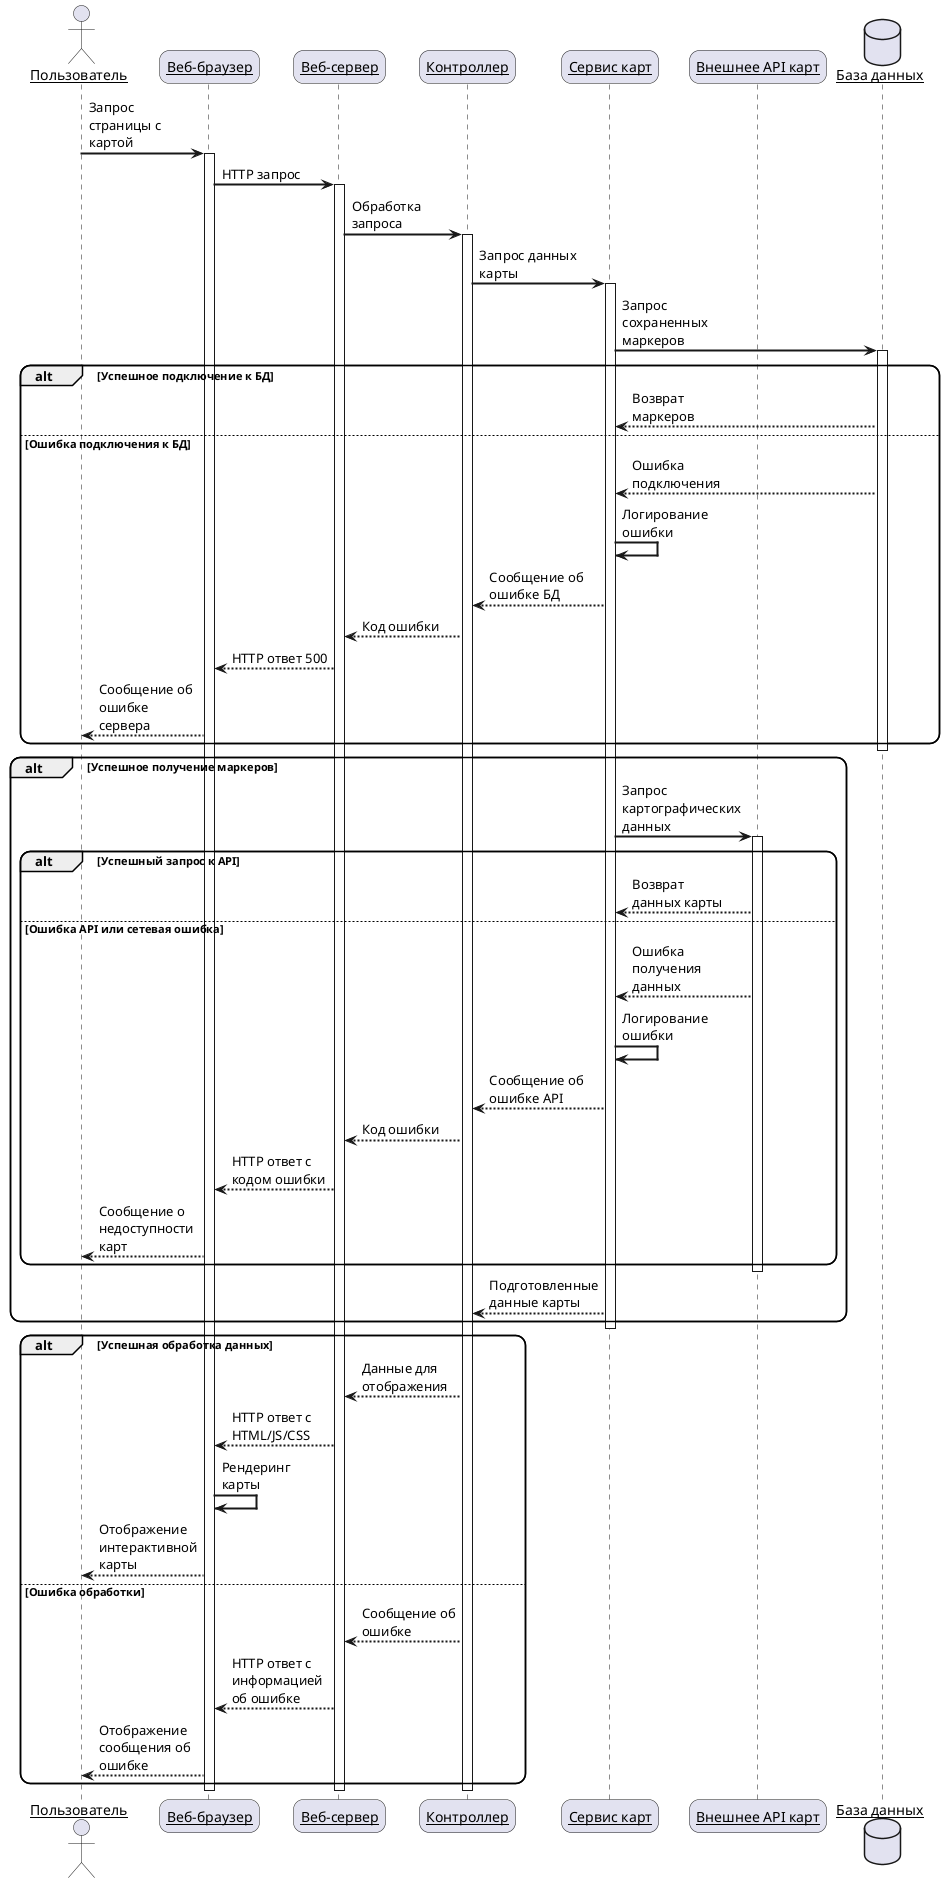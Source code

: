 @startuml ОсновноеОтображениеКарты
skinparam sequenceArrowThickness 2
skinparam roundcorner 20
skinparam maxMessageSize 100
skinparam sequenceParticipant underline

actor Пользователь as User
participant "Веб-браузер" as Browser
participant "Веб-сервер" as WebServer
participant "Контроллер" as Controller
participant "Сервис карт" as MapService
participant "Внешнее API карт" as ExternalAPI
database "База данных" as DB

User -> Browser : Запрос страницы с картой
activate Browser

Browser -> WebServer : HTTP запрос
activate WebServer

WebServer -> Controller : Обработка запроса
activate Controller

Controller -> MapService : Запрос данных карты
activate MapService

MapService -> DB : Запрос сохраненных маркеров
activate DB

alt Успешное подключение к БД
    DB --> MapService : Возврат маркеров
else Ошибка подключения к БД
    DB --> MapService : Ошибка подключения
    MapService -> MapService : Логирование ошибки
    MapService --> Controller : Сообщение об ошибке БД
    Controller --> WebServer : Код ошибки
    WebServer --> Browser : HTTP ответ 500
    Browser --> User : Сообщение об ошибке сервера
end
deactivate DB

alt Успешное получение маркеров
    MapService -> ExternalAPI : Запрос картографических данных
    activate ExternalAPI
    
    alt Успешный запрос к API
        ExternalAPI --> MapService : Возврат данных карты
    else Ошибка API или сетевая ошибка
        ExternalAPI --> MapService : Ошибка получения данных
        MapService -> MapService : Логирование ошибки
        MapService --> Controller : Сообщение об ошибке API
        Controller --> WebServer : Код ошибки
        WebServer --> Browser : HTTP ответ с кодом ошибки
        Browser --> User : Сообщение о недоступности карт
    end
    deactivate ExternalAPI

    MapService --> Controller : Подготовленные данные карты
end
deactivate MapService

alt Успешная обработка данных
    Controller --> WebServer : Данные для отображения
    WebServer --> Browser : HTTP ответ с HTML/JS/CSS
    Browser -> Browser : Рендеринг карты
    Browser --> User : Отображение интерактивной карты
else Ошибка обработки
    Controller --> WebServer : Сообщение об ошибке
    WebServer --> Browser : HTTP ответ с информацией об ошибке
    Browser --> User : Отображение сообщения об ошибке
end
deactivate Controller
deactivate WebServer
deactivate Browser

@enduml